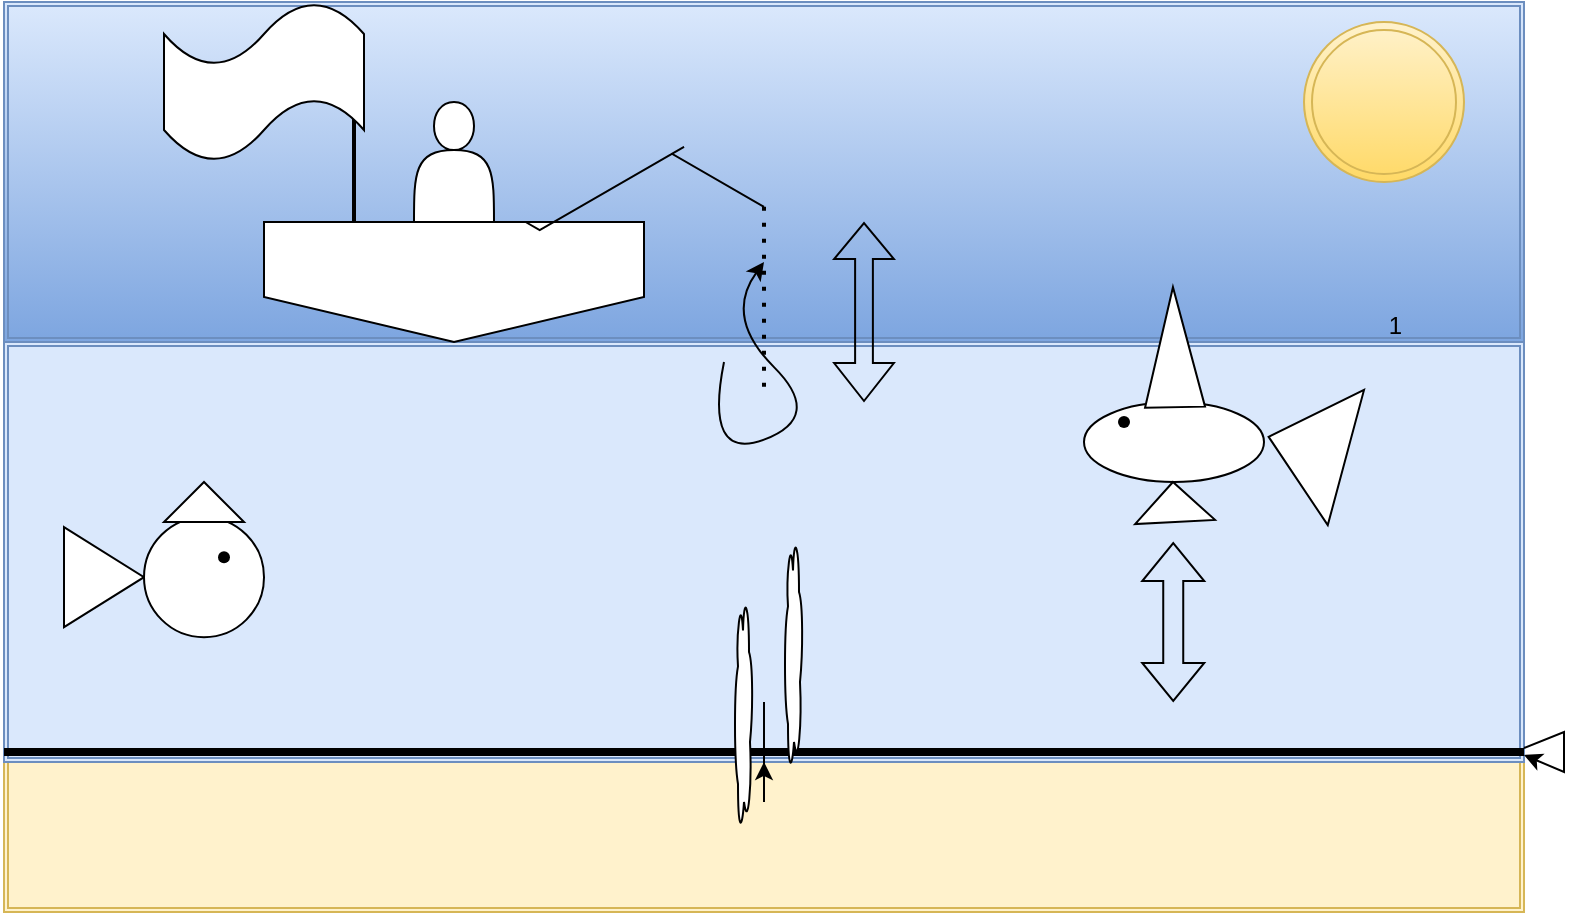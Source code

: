 <mxfile version="22.0.3" type="device">
  <diagram name="Page-1" id="6kISg8Sdxvk-Tm7Y7ehi">
    <mxGraphModel dx="1363" dy="866" grid="1" gridSize="10" guides="1" tooltips="1" connect="1" arrows="1" fold="1" page="1" pageScale="1" pageWidth="827" pageHeight="1169" math="0" shadow="0">
      <root>
        <mxCell id="0" />
        <mxCell id="1" parent="0" />
        <mxCell id="wVSth_chMfJrxCskNqP--33" value="" style="shape=ext;double=1;rounded=0;whiteSpace=wrap;html=1;fillColor=#dae8fc;gradientColor=#7ea6e0;strokeColor=#6c8ebf;" vertex="1" parent="1">
          <mxGeometry x="50" y="170" width="760" height="170" as="geometry" />
        </mxCell>
        <mxCell id="wVSth_chMfJrxCskNqP--31" value="" style="shape=ext;double=1;rounded=0;whiteSpace=wrap;html=1;fillColor=#fff2cc;strokeColor=#d6b656;" vertex="1" parent="1">
          <mxGeometry x="50" y="545" width="760" height="80" as="geometry" />
        </mxCell>
        <mxCell id="wVSth_chMfJrxCskNqP--29" value="" style="shape=ext;double=1;rounded=0;whiteSpace=wrap;html=1;fillColor=#dae8fc;strokeColor=#6c8ebf;" vertex="1" parent="1">
          <mxGeometry x="50" y="340" width="760" height="210" as="geometry" />
        </mxCell>
        <mxCell id="wVSth_chMfJrxCskNqP--1" value="" style="triangle;whiteSpace=wrap;html=1;" vertex="1" parent="1">
          <mxGeometry x="80" y="432.58" width="40" height="50" as="geometry" />
        </mxCell>
        <mxCell id="wVSth_chMfJrxCskNqP--2" value="" style="ellipse;whiteSpace=wrap;html=1;aspect=fixed;" vertex="1" parent="1">
          <mxGeometry x="120" y="427.58" width="60" height="60" as="geometry" />
        </mxCell>
        <mxCell id="wVSth_chMfJrxCskNqP--3" value="" style="triangle;whiteSpace=wrap;html=1;rotation=-90;" vertex="1" parent="1">
          <mxGeometry x="140" y="400" width="20" height="40" as="geometry" />
        </mxCell>
        <mxCell id="wVSth_chMfJrxCskNqP--4" value="" style="shape=waypoint;sketch=0;fillStyle=solid;size=6;pointerEvents=1;points=[];fillColor=none;resizable=0;rotatable=0;perimeter=centerPerimeter;snapToPoint=1;" vertex="1" parent="1">
          <mxGeometry x="150" y="437.58" width="20" height="20" as="geometry" />
        </mxCell>
        <mxCell id="wVSth_chMfJrxCskNqP--30" style="edgeStyle=orthogonalEdgeStyle;rounded=0;orthogonalLoop=1;jettySize=auto;html=1;" edge="1" parent="1" source="wVSth_chMfJrxCskNqP--5" target="wVSth_chMfJrxCskNqP--29">
          <mxGeometry relative="1" as="geometry" />
        </mxCell>
        <mxCell id="wVSth_chMfJrxCskNqP--5" value="" style="line;strokeWidth=4;html=1;perimeter=backbonePerimeter;points=[];outlineConnect=0;" vertex="1" parent="1">
          <mxGeometry x="50" y="540" width="760" height="10" as="geometry" />
        </mxCell>
        <mxCell id="wVSth_chMfJrxCskNqP--6" value="" style="ellipse;shape=cloud;whiteSpace=wrap;html=1;rotation=90;" vertex="1" parent="1">
          <mxGeometry x="360" y="520" width="120" height="10" as="geometry" />
        </mxCell>
        <mxCell id="wVSth_chMfJrxCskNqP--7" value="" style="ellipse;shape=cloud;whiteSpace=wrap;html=1;rotation=90;" vertex="1" parent="1">
          <mxGeometry x="385" y="490" width="120" height="10" as="geometry" />
        </mxCell>
        <mxCell id="wVSth_chMfJrxCskNqP--8" value="" style="shape=flexArrow;endArrow=classic;startArrow=classic;html=1;rounded=0;" edge="1" parent="1">
          <mxGeometry width="100" height="100" relative="1" as="geometry">
            <mxPoint x="634.62" y="520" as="sourcePoint" />
            <mxPoint x="634.62" y="440" as="targetPoint" />
            <Array as="points" />
          </mxGeometry>
        </mxCell>
        <mxCell id="wVSth_chMfJrxCskNqP--9" value="" style="ellipse;whiteSpace=wrap;html=1;" vertex="1" parent="1">
          <mxGeometry x="590" y="370" width="90" height="40" as="geometry" />
        </mxCell>
        <mxCell id="wVSth_chMfJrxCskNqP--11" value="" style="triangle;whiteSpace=wrap;html=1;rotation=-165;" vertex="1" parent="1">
          <mxGeometry x="681.63" y="357.58" width="40" height="70" as="geometry" />
        </mxCell>
        <mxCell id="wVSth_chMfJrxCskNqP--12" value="" style="triangle;whiteSpace=wrap;html=1;rotation=-93;" vertex="1" parent="1">
          <mxGeometry x="625" y="400" width="20" height="40" as="geometry" />
        </mxCell>
        <mxCell id="wVSth_chMfJrxCskNqP--13" value="" style="triangle;whiteSpace=wrap;html=1;rotation=-91;" vertex="1" parent="1">
          <mxGeometry x="605" y="327.58" width="60" height="30" as="geometry" />
        </mxCell>
        <mxCell id="wVSth_chMfJrxCskNqP--15" value="" style="shape=waypoint;sketch=0;fillStyle=solid;size=6;pointerEvents=1;points=[];fillColor=none;resizable=0;rotatable=0;perimeter=centerPerimeter;snapToPoint=1;" vertex="1" parent="1">
          <mxGeometry x="600" y="370" width="20" height="20" as="geometry" />
        </mxCell>
        <mxCell id="wVSth_chMfJrxCskNqP--16" value="" style="shape=offPageConnector;whiteSpace=wrap;html=1;" vertex="1" parent="1">
          <mxGeometry x="180" y="280" width="190" height="60" as="geometry" />
        </mxCell>
        <mxCell id="wVSth_chMfJrxCskNqP--18" value="" style="shape=actor;whiteSpace=wrap;html=1;" vertex="1" parent="1">
          <mxGeometry x="255" y="220.0" width="40" height="60" as="geometry" />
        </mxCell>
        <mxCell id="wVSth_chMfJrxCskNqP--19" value="" style="line;strokeWidth=2;direction=south;html=1;" vertex="1" parent="1">
          <mxGeometry x="220" y="200" width="10" height="80" as="geometry" />
        </mxCell>
        <mxCell id="wVSth_chMfJrxCskNqP--20" value="" style="edgeStyle=isometricEdgeStyle;endArrow=none;html=1;elbow=vertical;rounded=0;" edge="1" parent="1">
          <mxGeometry width="50" height="100" relative="1" as="geometry">
            <mxPoint x="310.8" y="280.0" as="sourcePoint" />
            <mxPoint x="430" y="272.42" as="targetPoint" />
            <Array as="points">
              <mxPoint x="390" y="242.42" />
            </Array>
          </mxGeometry>
        </mxCell>
        <mxCell id="wVSth_chMfJrxCskNqP--21" value="" style="shape=tape;whiteSpace=wrap;html=1;" vertex="1" parent="1">
          <mxGeometry x="130" y="170" width="100" height="80" as="geometry" />
        </mxCell>
        <mxCell id="wVSth_chMfJrxCskNqP--22" value="" style="endArrow=none;dashed=1;html=1;dashPattern=1 3;strokeWidth=2;rounded=0;" edge="1" parent="1">
          <mxGeometry width="50" height="50" relative="1" as="geometry">
            <mxPoint x="430" y="362.42" as="sourcePoint" />
            <mxPoint x="430" y="272.42" as="targetPoint" />
          </mxGeometry>
        </mxCell>
        <mxCell id="wVSth_chMfJrxCskNqP--24" value="" style="curved=1;endArrow=classic;html=1;rounded=0;" edge="1" parent="1">
          <mxGeometry width="50" height="50" relative="1" as="geometry">
            <mxPoint x="410" y="350" as="sourcePoint" />
            <mxPoint x="430" y="300" as="targetPoint" />
            <Array as="points">
              <mxPoint x="400" y="400" />
              <mxPoint x="460" y="377.58" />
              <mxPoint x="410" y="327.58" />
            </Array>
          </mxGeometry>
        </mxCell>
        <mxCell id="wVSth_chMfJrxCskNqP--26" value="" style="shape=flexArrow;endArrow=classic;startArrow=classic;html=1;rounded=0;width=8.889;endSize=5.667;" edge="1" parent="1">
          <mxGeometry width="100" height="100" relative="1" as="geometry">
            <mxPoint x="480" y="370" as="sourcePoint" />
            <mxPoint x="480" y="280" as="targetPoint" />
          </mxGeometry>
        </mxCell>
        <mxCell id="wVSth_chMfJrxCskNqP--27" value="" style="endArrow=none;html=1;rounded=0;dashed=1;dashPattern=1 2;" edge="1" parent="1" source="wVSth_chMfJrxCskNqP--29">
          <mxGeometry relative="1" as="geometry">
            <mxPoint x="180" y="340" as="sourcePoint" />
            <mxPoint x="750" y="340" as="targetPoint" />
          </mxGeometry>
        </mxCell>
        <mxCell id="wVSth_chMfJrxCskNqP--28" value="1" style="resizable=0;html=1;whiteSpace=wrap;align=right;verticalAlign=bottom;" connectable="0" vertex="1" parent="wVSth_chMfJrxCskNqP--27">
          <mxGeometry x="1" relative="1" as="geometry" />
        </mxCell>
        <mxCell id="wVSth_chMfJrxCskNqP--34" value="" style="ellipse;shape=doubleEllipse;whiteSpace=wrap;html=1;aspect=fixed;fillColor=#fff2cc;gradientColor=#ffd966;strokeColor=#d6b656;" vertex="1" parent="1">
          <mxGeometry x="700" y="180" width="80" height="80" as="geometry" />
        </mxCell>
        <mxCell id="wVSth_chMfJrxCskNqP--35" style="edgeStyle=orthogonalEdgeStyle;rounded=0;orthogonalLoop=1;jettySize=auto;html=1;" edge="1" parent="1" source="wVSth_chMfJrxCskNqP--5" target="wVSth_chMfJrxCskNqP--5">
          <mxGeometry relative="1" as="geometry" />
        </mxCell>
      </root>
    </mxGraphModel>
  </diagram>
</mxfile>
